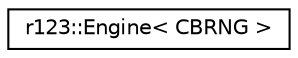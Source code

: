 digraph "Graphical Class Hierarchy"
{
  edge [fontname="Helvetica",fontsize="10",labelfontname="Helvetica",labelfontsize="10"];
  node [fontname="Helvetica",fontsize="10",shape=record];
  rankdir="LR";
  Node1 [label="r123::Engine\< CBRNG \>",height=0.2,width=0.4,color="black", fillcolor="white", style="filled",URL="$structr123_1_1_engine.html"];
}
